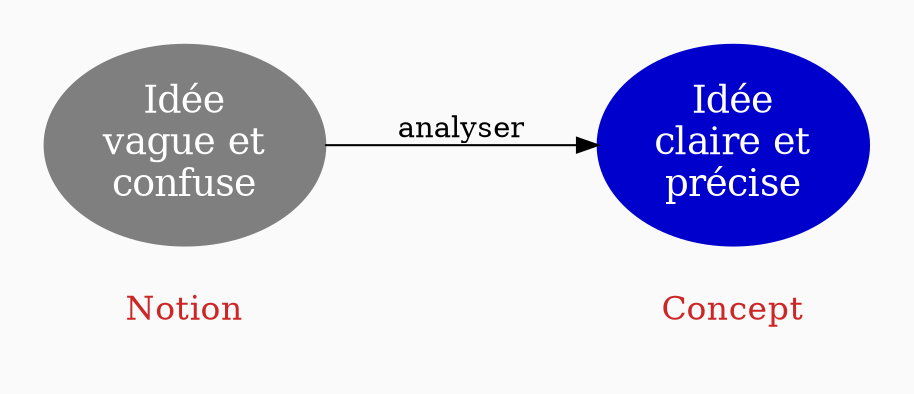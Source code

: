 digraph G {
// Template : diagram
// Usage : 
rankdir=LR
splines=true
//splines=curved
bgcolor=grey98
pad=0.3
style=filled
edge[minlen=3]
node[style=filled, fontcolor=white]
ranksep=0.1
nodesep=0.1

// NIVEAU 1
node[fillcolor=grey50, fontsize=18, color=grey50]
a1[label="Idée
vague et
confuse"]

// NIVEAU 2
node[fillcolor=blue3, fontsize=18, color=blue3]
a1->{
b1[label="Idée
claire et
précise"]    
}[headport=w,label="analyser", minlen=4]

node[fontcolor=black]
// NIVEAU 3 (sans intermédiaire)
node [shape=box, fillcolor=white, color=grey50]
// c1[label=""]

// INTERMÉDIAIRE AVANT NIVEAU 3
node[fillcolor=grey78, shape=oval]
// [arrowhead=none]
// bc1[label=""]

// NIVEAU 3 (avec intermédiaire)
node[fillcolor=white, shape=box, color=grey50]
// c1[label=""]

// NIVEAU 4
node[style="filled,rounded", fillcolor=white, shape=box, color=grey50]
// d1[label=""]

// ÉTIQUETTES EN ROUGE
node[shape=plaintext, fontcolor=firebrick3, fillcolor=grey98]
// e1[label=< <B>= Titre</B><BR /><BR />Contenu<BR /> >]
// e1[label=""]
// ->e1[minlen=1, style=invis]

{rank=same;a1->e1[minlen=1, style=invis]}
e1[label="Notion", fontsize=16]

{rank=same;b1->e2[minlen=1, style=invis]}
e2[label="Concept", fontsize=16]

// REMARQUES EN BLEU
node[color=blue, shape=box, margin=0.07, fontcolor=black, fontsize=12, style="dashed", penwidth=0.6]
edge[color=blue, arrowhead="none", xlabel="", style="dashed", penwidth=0.6]
// r1[label=""]
// {rank=same;->r1}
// {rank=same;r1->[dir=back]}

}
